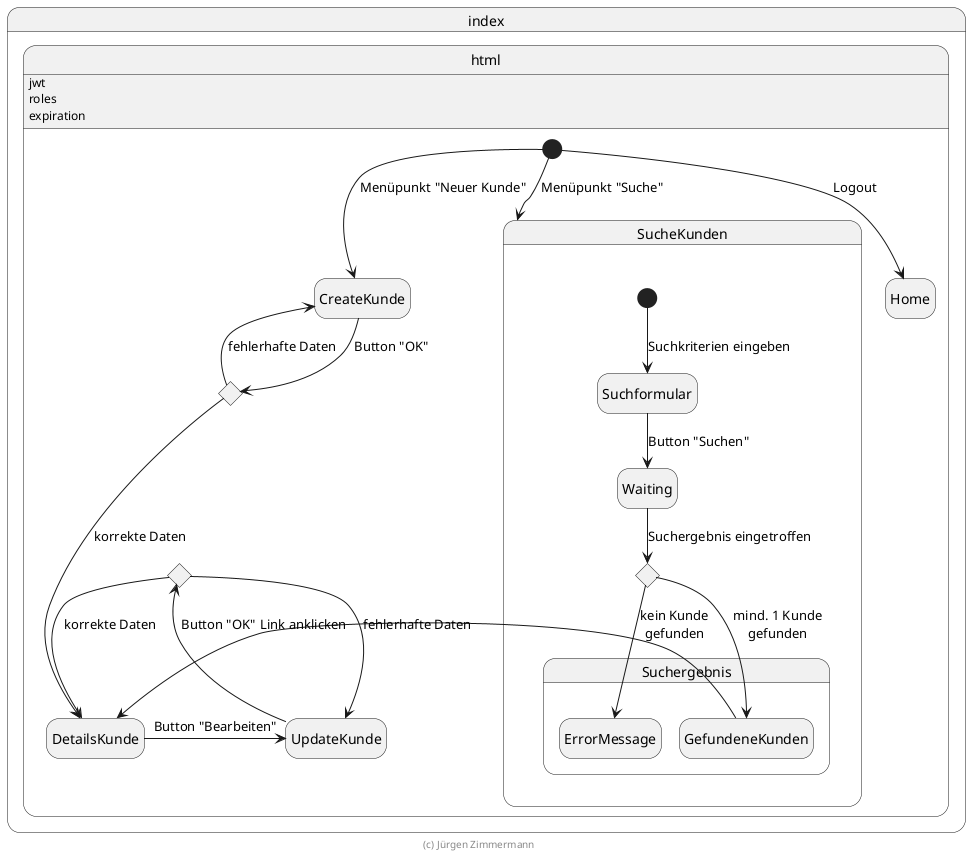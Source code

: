 ' Copyright (C) 2022 - present Juergen Zimmermann, Hochschule Karlsruhe
'
' This program is free software: you can redistribute it and/or modify
' it under the terms of the GNU General Public License as published by
' the Free Software Foundation, either version 3 of the License, or
' (at your option) any later version.
'
' This program is distributed in the hope that it will be useful,
' but WITHOUT ANY WARRANTY; without even the implied warranty of
' MERCHANTABILITY or FITNESS FOR A PARTICULAR PURPOSE.  See the
' GNU General Public License for more details.
'
' You should have received a copy of the GNU General Public License
' along with this program.  If not, see <https://www.gnu.org/licenses/>.

' Preview durch <Alt>d
' https://plantuml.com/de/state-diagram
' https://plantuml.com/de/guide

@startuml Zustandsdiagramm

hide empty description

state index.html {
    index.html: jwt
    index.html: roles
    index.html: expiration

    [*] --> Home: Logout

    state SucheKunden {
        [*] --> Suchformular: Suchkriterien eingeben
        Suchformular --> Waiting: Button "Suchen"
        state SuchergebnisChoice <<choice>>
        Waiting --> SuchergebnisChoice: Suchergebnis eingetroffen

        state Suchergebnis {
            SuchergebnisChoice --> GefundeneKunden: mind. 1 Kunde\ngefunden
            SuchergebnisChoice --> ErrorMessage: kein Kunde\ngefunden

            ErrorMessage -right[hidden]-> GefundeneKunden
        }
    }
    [*] -down-> SucheKunden: Menüpunkt "Suche"
    GefundeneKunden -right-> DetailsKunde: Link anklicken

    [*] -down-> CreateKunde: Menüpunkt "Neuer Kunde"
    SucheKunden -right[hidden]-> CreateKunde
    state CreateChoice <<choice>>
    CreateKunde --> CreateChoice: Button "OK"
    CreateChoice --> CreateKunde: fehlerhafte Daten
    CreateChoice --> DetailsKunde: korrekte Daten

    DetailsKunde -right-> UpdateKunde: Button "Bearbeiten"
    state UpdateChoice <<choice>>
    UpdateKunde -up-> UpdateChoice: Button "OK"
    UpdateChoice --> UpdateKunde: fehlerhafte Daten
    UpdateChoice --> DetailsKunde: korrekte Daten
}

footer (c) Jürgen Zimmermann

@enduml
